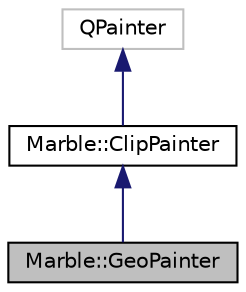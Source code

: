 digraph "Marble::GeoPainter"
{
  edge [fontname="Helvetica",fontsize="10",labelfontname="Helvetica",labelfontsize="10"];
  node [fontname="Helvetica",fontsize="10",shape=record];
  Node1 [label="Marble::GeoPainter",height=0.2,width=0.4,color="black", fillcolor="grey75", style="filled" fontcolor="black"];
  Node2 -> Node1 [dir="back",color="midnightblue",fontsize="10",style="solid",fontname="Helvetica"];
  Node2 [label="Marble::ClipPainter",height=0.2,width=0.4,color="black", fillcolor="white", style="filled",URL="$class_marble_1_1_clip_painter.html"];
  Node3 -> Node2 [dir="back",color="midnightblue",fontsize="10",style="solid",fontname="Helvetica"];
  Node3 [label="QPainter",height=0.2,width=0.4,color="grey75", fillcolor="white", style="filled"];
}
